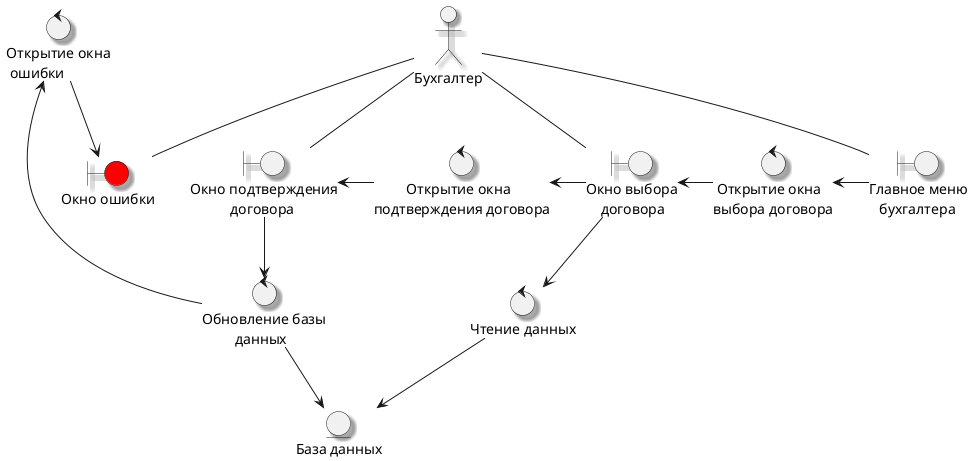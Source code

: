 @startuml
skinparam Shadowing true
actor "Бухгалтер" as accountant
boundary "Главное меню\n   бухгалтера" as mainMenuAc
boundary "Окно выбора\n    договора" as contractWindow
boundary "Окно подтверждения\n           договора" as accessContractWindow
boundary "Окно ошибки" as errorWindow #Red

control "Открытие окна\n ошибки" as errorWindowControl
control " Открытие окна\nвыбора договора" as contractWindowControl
control "         Открытие окна\nподтверждения договора" as accessContractWindowControl
control "Обновление базы\n         данных" as updateDatabase
control "Чтение данных" as readData
entity "База данных" as fs

accountant -u- mainMenuAc
mainMenuAc -l-> contractWindowControl
contractWindowControl -l-> contractWindow
contractWindow -l-> accessContractWindowControl
contractWindow --> readData
readData --> fs
accessContractWindowControl -l-> accessContractWindow
accessContractWindow --> updateDatabase
updateDatabase --> fs
updateDatabase -u-> errorWindowControl
errorWindowControl --> errorWindow

accountant -- contractWindow
accountant -- accessContractWindow
accountant -- errorWindow

@enduml
